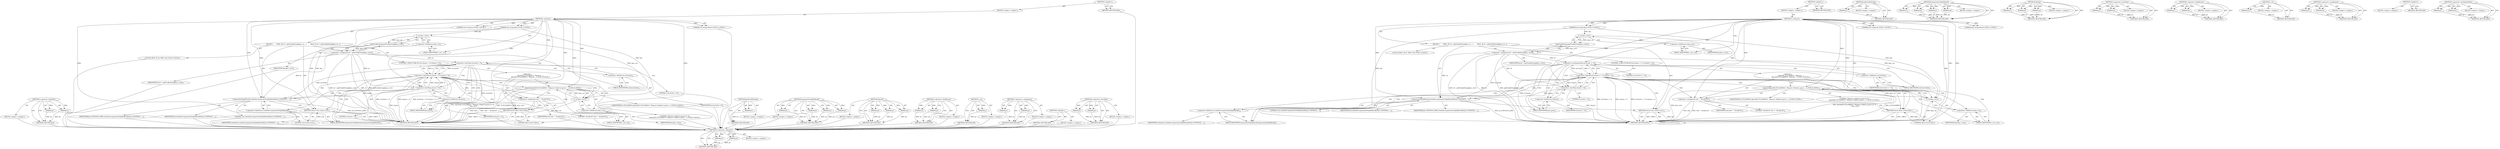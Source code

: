 digraph "&lt;operator&gt;.lessEqualsThan" {
vulnerable_100 [label=<(METHOD,&lt;operator&gt;.logicalOr)>];
vulnerable_101 [label=<(PARAM,p1)>];
vulnerable_102 [label=<(PARAM,p2)>];
vulnerable_103 [label=<(BLOCK,&lt;empty&gt;,&lt;empty&gt;)>];
vulnerable_104 [label=<(METHOD_RETURN,ANY)>];
vulnerable_6 [label=<(METHOD,&lt;global&gt;)<SUB>1</SUB>>];
vulnerable_7 [label=<(BLOCK,&lt;empty&gt;,&lt;empty&gt;)<SUB>1</SUB>>];
vulnerable_8 [label=<(METHOD,_continue)<SUB>1</SUB>>];
vulnerable_9 [label="<(PARAM,std::string key)<SUB>1</SUB>>"];
vulnerable_10 [label="<(PARAM,std::string &amp;)<SUB>1</SUB>>"];
vulnerable_11 [label="<(PARAM,std::string &amp;text)<SUB>1</SUB>>"];
vulnerable_12 [label=<(BLOCK,{
        PROC_ID id = getProcByString(key.c_st...,{
        PROC_ID id = getProcByString(key.c_st...)<SUB>2</SUB>>];
vulnerable_13 [label="<(LOCAL,PROC_ID id: PROC_ID)<SUB>3</SUB>>"];
vulnerable_14 [label=<(&lt;operator&gt;.assignment,id = getProcByString(key.c_str()))<SUB>3</SUB>>];
vulnerable_15 [label=<(IDENTIFIER,id,id = getProcByString(key.c_str()))<SUB>3</SUB>>];
vulnerable_16 [label=<(getProcByString,getProcByString(key.c_str()))<SUB>3</SUB>>];
vulnerable_17 [label=<(c_str,key.c_str())<SUB>3</SUB>>];
vulnerable_18 [label=<(&lt;operator&gt;.fieldAccess,key.c_str)<SUB>3</SUB>>];
vulnerable_19 [label=<(IDENTIFIER,key,key.c_str())<SUB>3</SUB>>];
vulnerable_20 [label=<(FIELD_IDENTIFIER,c_str,c_str)<SUB>3</SUB>>];
vulnerable_21 [label=<(CONTROL_STRUCTURE,IF,if (id.cluster &lt; 0 || id.proc &lt; 0))<SUB>4</SUB>>];
vulnerable_22 [label=<(&lt;operator&gt;.logicalOr,id.cluster &lt; 0 || id.proc &lt; 0)<SUB>4</SUB>>];
vulnerable_23 [label=<(&lt;operator&gt;.lessThan,id.cluster &lt; 0)<SUB>4</SUB>>];
vulnerable_24 [label=<(&lt;operator&gt;.fieldAccess,id.cluster)<SUB>4</SUB>>];
vulnerable_25 [label=<(IDENTIFIER,id,id.cluster &lt; 0)<SUB>4</SUB>>];
vulnerable_26 [label=<(FIELD_IDENTIFIER,cluster,cluster)<SUB>4</SUB>>];
vulnerable_27 [label=<(LITERAL,0,id.cluster &lt; 0)<SUB>4</SUB>>];
vulnerable_28 [label=<(&lt;operator&gt;.lessThan,id.proc &lt; 0)<SUB>4</SUB>>];
vulnerable_29 [label=<(&lt;operator&gt;.fieldAccess,id.proc)<SUB>4</SUB>>];
vulnerable_30 [label=<(IDENTIFIER,id,id.proc &lt; 0)<SUB>4</SUB>>];
vulnerable_31 [label=<(FIELD_IDENTIFIER,proc,proc)<SUB>4</SUB>>];
vulnerable_32 [label=<(LITERAL,0,id.proc &lt; 0)<SUB>4</SUB>>];
vulnerable_33 [label="<(BLOCK,{
                dprintf(D_FULLDEBUG, &quot;Remove:...,{
                dprintf(D_FULLDEBUG, &quot;Remove:...)<SUB>4</SUB>>"];
vulnerable_34 [label="<(dprintf,dprintf(D_FULLDEBUG, &quot;Remove: Failed to parse i...)<SUB>5</SUB>>"];
vulnerable_35 [label="<(IDENTIFIER,D_FULLDEBUG,dprintf(D_FULLDEBUG, &quot;Remove: Failed to parse i...)<SUB>5</SUB>>"];
vulnerable_36 [label="<(LITERAL,&quot;Remove: Failed to parse id: %s\n&quot;,dprintf(D_FULLDEBUG, &quot;Remove: Failed to parse i...)<SUB>5</SUB>>"];
vulnerable_37 [label=<(c_str,key.c_str())<SUB>5</SUB>>];
vulnerable_38 [label=<(&lt;operator&gt;.fieldAccess,key.c_str)<SUB>5</SUB>>];
vulnerable_39 [label=<(IDENTIFIER,key,key.c_str())<SUB>5</SUB>>];
vulnerable_40 [label=<(FIELD_IDENTIFIER,c_str,c_str)<SUB>5</SUB>>];
vulnerable_41 [label=<(&lt;operator&gt;.assignment,text = &quot;Invalid Id&quot;)<SUB>6</SUB>>];
vulnerable_42 [label=<(IDENTIFIER,text,text = &quot;Invalid Id&quot;)<SUB>6</SUB>>];
vulnerable_43 [label=<(LITERAL,&quot;Invalid Id&quot;,text = &quot;Invalid Id&quot;)<SUB>6</SUB>>];
vulnerable_44 [label=<(RETURN,return false;,return false;)<SUB>7</SUB>>];
vulnerable_45 [label=<(LITERAL,false,return false;)<SUB>7</SUB>>];
vulnerable_46 [label=<(enqueueActOnJobMyself,scheduler.enqueueActOnJobMyself(id,JA_CONTINUE_...)<SUB>10</SUB>>];
vulnerable_47 [label=<(&lt;operator&gt;.fieldAccess,scheduler.enqueueActOnJobMyself)<SUB>10</SUB>>];
vulnerable_48 [label=<(IDENTIFIER,scheduler,scheduler.enqueueActOnJobMyself(id,JA_CONTINUE_...)<SUB>10</SUB>>];
vulnerable_49 [label=<(FIELD_IDENTIFIER,enqueueActOnJobMyself,enqueueActOnJobMyself)<SUB>10</SUB>>];
vulnerable_50 [label=<(IDENTIFIER,id,scheduler.enqueueActOnJobMyself(id,JA_CONTINUE_...)<SUB>10</SUB>>];
vulnerable_51 [label=<(IDENTIFIER,JA_CONTINUE_JOBS,scheduler.enqueueActOnJobMyself(id,JA_CONTINUE_...)<SUB>10</SUB>>];
vulnerable_52 [label=<(LITERAL,true,scheduler.enqueueActOnJobMyself(id,JA_CONTINUE_...)<SUB>10</SUB>>];
vulnerable_53 [label=<(RETURN,return true;,return true;)<SUB>12</SUB>>];
vulnerable_54 [label=<(LITERAL,true,return true;)<SUB>12</SUB>>];
vulnerable_55 [label=<(METHOD_RETURN,ANY)<SUB>1</SUB>>];
vulnerable_57 [label=<(METHOD_RETURN,ANY)<SUB>1</SUB>>];
vulnerable_87 [label=<(METHOD,getProcByString)>];
vulnerable_88 [label=<(PARAM,p1)>];
vulnerable_89 [label=<(BLOCK,&lt;empty&gt;,&lt;empty&gt;)>];
vulnerable_90 [label=<(METHOD_RETURN,ANY)>];
vulnerable_116 [label=<(METHOD,enqueueActOnJobMyself)>];
vulnerable_117 [label=<(PARAM,p1)>];
vulnerable_118 [label=<(PARAM,p2)>];
vulnerable_119 [label=<(PARAM,p3)>];
vulnerable_120 [label=<(PARAM,p4)>];
vulnerable_121 [label=<(BLOCK,&lt;empty&gt;,&lt;empty&gt;)>];
vulnerable_122 [label=<(METHOD_RETURN,ANY)>];
vulnerable_110 [label=<(METHOD,dprintf)>];
vulnerable_111 [label=<(PARAM,p1)>];
vulnerable_112 [label=<(PARAM,p2)>];
vulnerable_113 [label=<(PARAM,p3)>];
vulnerable_114 [label=<(BLOCK,&lt;empty&gt;,&lt;empty&gt;)>];
vulnerable_115 [label=<(METHOD_RETURN,ANY)>];
vulnerable_95 [label=<(METHOD,&lt;operator&gt;.fieldAccess)>];
vulnerable_96 [label=<(PARAM,p1)>];
vulnerable_97 [label=<(PARAM,p2)>];
vulnerable_98 [label=<(BLOCK,&lt;empty&gt;,&lt;empty&gt;)>];
vulnerable_99 [label=<(METHOD_RETURN,ANY)>];
vulnerable_91 [label=<(METHOD,c_str)>];
vulnerable_92 [label=<(PARAM,p1)>];
vulnerable_93 [label=<(BLOCK,&lt;empty&gt;,&lt;empty&gt;)>];
vulnerable_94 [label=<(METHOD_RETURN,ANY)>];
vulnerable_82 [label=<(METHOD,&lt;operator&gt;.assignment)>];
vulnerable_83 [label=<(PARAM,p1)>];
vulnerable_84 [label=<(PARAM,p2)>];
vulnerable_85 [label=<(BLOCK,&lt;empty&gt;,&lt;empty&gt;)>];
vulnerable_86 [label=<(METHOD_RETURN,ANY)>];
vulnerable_76 [label=<(METHOD,&lt;global&gt;)<SUB>1</SUB>>];
vulnerable_77 [label=<(BLOCK,&lt;empty&gt;,&lt;empty&gt;)>];
vulnerable_78 [label=<(METHOD_RETURN,ANY)>];
vulnerable_105 [label=<(METHOD,&lt;operator&gt;.lessThan)>];
vulnerable_106 [label=<(PARAM,p1)>];
vulnerable_107 [label=<(PARAM,p2)>];
vulnerable_108 [label=<(BLOCK,&lt;empty&gt;,&lt;empty&gt;)>];
vulnerable_109 [label=<(METHOD_RETURN,ANY)>];
fixed_100 [label=<(METHOD,&lt;operator&gt;.logicalOr)>];
fixed_101 [label=<(PARAM,p1)>];
fixed_102 [label=<(PARAM,p2)>];
fixed_103 [label=<(BLOCK,&lt;empty&gt;,&lt;empty&gt;)>];
fixed_104 [label=<(METHOD_RETURN,ANY)>];
fixed_6 [label=<(METHOD,&lt;global&gt;)<SUB>1</SUB>>];
fixed_7 [label=<(BLOCK,&lt;empty&gt;,&lt;empty&gt;)<SUB>1</SUB>>];
fixed_8 [label=<(METHOD,_continue)<SUB>1</SUB>>];
fixed_9 [label="<(PARAM,std::string key)<SUB>1</SUB>>"];
fixed_10 [label="<(PARAM,std::string &amp;)<SUB>1</SUB>>"];
fixed_11 [label="<(PARAM,std::string &amp;text)<SUB>1</SUB>>"];
fixed_12 [label=<(BLOCK,{
        PROC_ID id = getProcByString(key.c_st...,{
        PROC_ID id = getProcByString(key.c_st...)<SUB>2</SUB>>];
fixed_13 [label="<(LOCAL,PROC_ID id: PROC_ID)<SUB>3</SUB>>"];
fixed_14 [label=<(&lt;operator&gt;.assignment,id = getProcByString(key.c_str()))<SUB>3</SUB>>];
fixed_15 [label=<(IDENTIFIER,id,id = getProcByString(key.c_str()))<SUB>3</SUB>>];
fixed_16 [label=<(getProcByString,getProcByString(key.c_str()))<SUB>3</SUB>>];
fixed_17 [label=<(c_str,key.c_str())<SUB>3</SUB>>];
fixed_18 [label=<(&lt;operator&gt;.fieldAccess,key.c_str)<SUB>3</SUB>>];
fixed_19 [label=<(IDENTIFIER,key,key.c_str())<SUB>3</SUB>>];
fixed_20 [label=<(FIELD_IDENTIFIER,c_str,c_str)<SUB>3</SUB>>];
fixed_21 [label=<(CONTROL_STRUCTURE,IF,if (id.cluster &lt;= 0 || id.proc &lt; 0))<SUB>4</SUB>>];
fixed_22 [label=<(&lt;operator&gt;.logicalOr,id.cluster &lt;= 0 || id.proc &lt; 0)<SUB>4</SUB>>];
fixed_23 [label=<(&lt;operator&gt;.lessEqualsThan,id.cluster &lt;= 0)<SUB>4</SUB>>];
fixed_24 [label=<(&lt;operator&gt;.fieldAccess,id.cluster)<SUB>4</SUB>>];
fixed_25 [label=<(IDENTIFIER,id,id.cluster &lt;= 0)<SUB>4</SUB>>];
fixed_26 [label=<(FIELD_IDENTIFIER,cluster,cluster)<SUB>4</SUB>>];
fixed_27 [label=<(LITERAL,0,id.cluster &lt;= 0)<SUB>4</SUB>>];
fixed_28 [label=<(&lt;operator&gt;.lessThan,id.proc &lt; 0)<SUB>4</SUB>>];
fixed_29 [label=<(&lt;operator&gt;.fieldAccess,id.proc)<SUB>4</SUB>>];
fixed_30 [label=<(IDENTIFIER,id,id.proc &lt; 0)<SUB>4</SUB>>];
fixed_31 [label=<(FIELD_IDENTIFIER,proc,proc)<SUB>4</SUB>>];
fixed_32 [label=<(LITERAL,0,id.proc &lt; 0)<SUB>4</SUB>>];
fixed_33 [label="<(BLOCK,{
                dprintf(D_FULLDEBUG, &quot;Remove:...,{
                dprintf(D_FULLDEBUG, &quot;Remove:...)<SUB>4</SUB>>"];
fixed_34 [label="<(dprintf,dprintf(D_FULLDEBUG, &quot;Remove: Failed to parse i...)<SUB>5</SUB>>"];
fixed_35 [label="<(IDENTIFIER,D_FULLDEBUG,dprintf(D_FULLDEBUG, &quot;Remove: Failed to parse i...)<SUB>5</SUB>>"];
fixed_36 [label="<(LITERAL,&quot;Remove: Failed to parse id: %s\n&quot;,dprintf(D_FULLDEBUG, &quot;Remove: Failed to parse i...)<SUB>5</SUB>>"];
fixed_37 [label=<(c_str,key.c_str())<SUB>5</SUB>>];
fixed_38 [label=<(&lt;operator&gt;.fieldAccess,key.c_str)<SUB>5</SUB>>];
fixed_39 [label=<(IDENTIFIER,key,key.c_str())<SUB>5</SUB>>];
fixed_40 [label=<(FIELD_IDENTIFIER,c_str,c_str)<SUB>5</SUB>>];
fixed_41 [label=<(&lt;operator&gt;.assignment,text = &quot;Invalid Id&quot;)<SUB>6</SUB>>];
fixed_42 [label=<(IDENTIFIER,text,text = &quot;Invalid Id&quot;)<SUB>6</SUB>>];
fixed_43 [label=<(LITERAL,&quot;Invalid Id&quot;,text = &quot;Invalid Id&quot;)<SUB>6</SUB>>];
fixed_44 [label=<(RETURN,return false;,return false;)<SUB>7</SUB>>];
fixed_45 [label=<(LITERAL,false,return false;)<SUB>7</SUB>>];
fixed_46 [label=<(enqueueActOnJobMyself,scheduler.enqueueActOnJobMyself(id,JA_CONTINUE_...)<SUB>10</SUB>>];
fixed_47 [label=<(&lt;operator&gt;.fieldAccess,scheduler.enqueueActOnJobMyself)<SUB>10</SUB>>];
fixed_48 [label=<(IDENTIFIER,scheduler,scheduler.enqueueActOnJobMyself(id,JA_CONTINUE_...)<SUB>10</SUB>>];
fixed_49 [label=<(FIELD_IDENTIFIER,enqueueActOnJobMyself,enqueueActOnJobMyself)<SUB>10</SUB>>];
fixed_50 [label=<(IDENTIFIER,id,scheduler.enqueueActOnJobMyself(id,JA_CONTINUE_...)<SUB>10</SUB>>];
fixed_51 [label=<(IDENTIFIER,JA_CONTINUE_JOBS,scheduler.enqueueActOnJobMyself(id,JA_CONTINUE_...)<SUB>10</SUB>>];
fixed_52 [label=<(LITERAL,true,scheduler.enqueueActOnJobMyself(id,JA_CONTINUE_...)<SUB>10</SUB>>];
fixed_53 [label=<(RETURN,return true;,return true;)<SUB>12</SUB>>];
fixed_54 [label=<(LITERAL,true,return true;)<SUB>12</SUB>>];
fixed_55 [label=<(METHOD_RETURN,ANY)<SUB>1</SUB>>];
fixed_57 [label=<(METHOD_RETURN,ANY)<SUB>1</SUB>>];
fixed_87 [label=<(METHOD,getProcByString)>];
fixed_88 [label=<(PARAM,p1)>];
fixed_89 [label=<(BLOCK,&lt;empty&gt;,&lt;empty&gt;)>];
fixed_90 [label=<(METHOD_RETURN,ANY)>];
fixed_121 [label=<(METHOD,enqueueActOnJobMyself)>];
fixed_122 [label=<(PARAM,p1)>];
fixed_123 [label=<(PARAM,p2)>];
fixed_124 [label=<(PARAM,p3)>];
fixed_125 [label=<(PARAM,p4)>];
fixed_126 [label=<(BLOCK,&lt;empty&gt;,&lt;empty&gt;)>];
fixed_127 [label=<(METHOD_RETURN,ANY)>];
fixed_115 [label=<(METHOD,dprintf)>];
fixed_116 [label=<(PARAM,p1)>];
fixed_117 [label=<(PARAM,p2)>];
fixed_118 [label=<(PARAM,p3)>];
fixed_119 [label=<(BLOCK,&lt;empty&gt;,&lt;empty&gt;)>];
fixed_120 [label=<(METHOD_RETURN,ANY)>];
fixed_110 [label=<(METHOD,&lt;operator&gt;.lessThan)>];
fixed_111 [label=<(PARAM,p1)>];
fixed_112 [label=<(PARAM,p2)>];
fixed_113 [label=<(BLOCK,&lt;empty&gt;,&lt;empty&gt;)>];
fixed_114 [label=<(METHOD_RETURN,ANY)>];
fixed_95 [label=<(METHOD,&lt;operator&gt;.fieldAccess)>];
fixed_96 [label=<(PARAM,p1)>];
fixed_97 [label=<(PARAM,p2)>];
fixed_98 [label=<(BLOCK,&lt;empty&gt;,&lt;empty&gt;)>];
fixed_99 [label=<(METHOD_RETURN,ANY)>];
fixed_91 [label=<(METHOD,c_str)>];
fixed_92 [label=<(PARAM,p1)>];
fixed_93 [label=<(BLOCK,&lt;empty&gt;,&lt;empty&gt;)>];
fixed_94 [label=<(METHOD_RETURN,ANY)>];
fixed_82 [label=<(METHOD,&lt;operator&gt;.assignment)>];
fixed_83 [label=<(PARAM,p1)>];
fixed_84 [label=<(PARAM,p2)>];
fixed_85 [label=<(BLOCK,&lt;empty&gt;,&lt;empty&gt;)>];
fixed_86 [label=<(METHOD_RETURN,ANY)>];
fixed_76 [label=<(METHOD,&lt;global&gt;)<SUB>1</SUB>>];
fixed_77 [label=<(BLOCK,&lt;empty&gt;,&lt;empty&gt;)>];
fixed_78 [label=<(METHOD_RETURN,ANY)>];
fixed_105 [label=<(METHOD,&lt;operator&gt;.lessEqualsThan)>];
fixed_106 [label=<(PARAM,p1)>];
fixed_107 [label=<(PARAM,p2)>];
fixed_108 [label=<(BLOCK,&lt;empty&gt;,&lt;empty&gt;)>];
fixed_109 [label=<(METHOD_RETURN,ANY)>];
vulnerable_100 -> vulnerable_101  [key=0, label="AST: "];
vulnerable_100 -> vulnerable_101  [key=1, label="DDG: "];
vulnerable_100 -> vulnerable_103  [key=0, label="AST: "];
vulnerable_100 -> vulnerable_102  [key=0, label="AST: "];
vulnerable_100 -> vulnerable_102  [key=1, label="DDG: "];
vulnerable_100 -> vulnerable_104  [key=0, label="AST: "];
vulnerable_100 -> vulnerable_104  [key=1, label="CFG: "];
vulnerable_101 -> vulnerable_104  [key=0, label="DDG: p1"];
vulnerable_102 -> vulnerable_104  [key=0, label="DDG: p2"];
vulnerable_103 -> fixed_100  [key=0];
vulnerable_104 -> fixed_100  [key=0];
vulnerable_6 -> vulnerable_7  [key=0, label="AST: "];
vulnerable_6 -> vulnerable_57  [key=0, label="AST: "];
vulnerable_6 -> vulnerable_57  [key=1, label="CFG: "];
vulnerable_7 -> vulnerable_8  [key=0, label="AST: "];
vulnerable_8 -> vulnerable_9  [key=0, label="AST: "];
vulnerable_8 -> vulnerable_9  [key=1, label="DDG: "];
vulnerable_8 -> vulnerable_10  [key=0, label="AST: "];
vulnerable_8 -> vulnerable_10  [key=1, label="DDG: "];
vulnerable_8 -> vulnerable_11  [key=0, label="AST: "];
vulnerable_8 -> vulnerable_11  [key=1, label="DDG: "];
vulnerable_8 -> vulnerable_12  [key=0, label="AST: "];
vulnerable_8 -> vulnerable_55  [key=0, label="AST: "];
vulnerable_8 -> vulnerable_20  [key=0, label="CFG: "];
vulnerable_8 -> vulnerable_53  [key=0, label="DDG: "];
vulnerable_8 -> vulnerable_46  [key=0, label="DDG: "];
vulnerable_8 -> vulnerable_54  [key=0, label="DDG: "];
vulnerable_8 -> vulnerable_41  [key=0, label="DDG: "];
vulnerable_8 -> vulnerable_44  [key=0, label="DDG: "];
vulnerable_8 -> vulnerable_23  [key=0, label="DDG: "];
vulnerable_8 -> vulnerable_28  [key=0, label="DDG: "];
vulnerable_8 -> vulnerable_34  [key=0, label="DDG: "];
vulnerable_8 -> vulnerable_45  [key=0, label="DDG: "];
vulnerable_9 -> vulnerable_55  [key=0, label="DDG: key"];
vulnerable_9 -> vulnerable_17  [key=0, label="DDG: key"];
vulnerable_9 -> vulnerable_37  [key=0, label="DDG: key"];
vulnerable_10 -> vulnerable_55  [key=0, label="DDG: "];
vulnerable_11 -> fixed_100  [key=0];
vulnerable_12 -> vulnerable_13  [key=0, label="AST: "];
vulnerable_12 -> vulnerable_14  [key=0, label="AST: "];
vulnerable_12 -> vulnerable_21  [key=0, label="AST: "];
vulnerable_12 -> vulnerable_46  [key=0, label="AST: "];
vulnerable_12 -> vulnerable_53  [key=0, label="AST: "];
vulnerable_13 -> fixed_100  [key=0];
vulnerable_14 -> vulnerable_15  [key=0, label="AST: "];
vulnerable_14 -> vulnerable_16  [key=0, label="AST: "];
vulnerable_14 -> vulnerable_26  [key=0, label="CFG: "];
vulnerable_14 -> vulnerable_55  [key=0, label="DDG: id"];
vulnerable_14 -> vulnerable_55  [key=1, label="DDG: getProcByString(key.c_str())"];
vulnerable_14 -> vulnerable_55  [key=2, label="DDG: id = getProcByString(key.c_str())"];
vulnerable_14 -> vulnerable_46  [key=0, label="DDG: id"];
vulnerable_14 -> vulnerable_23  [key=0, label="DDG: id"];
vulnerable_14 -> vulnerable_28  [key=0, label="DDG: id"];
vulnerable_15 -> fixed_100  [key=0];
vulnerable_16 -> vulnerable_17  [key=0, label="AST: "];
vulnerable_16 -> vulnerable_14  [key=0, label="CFG: "];
vulnerable_16 -> vulnerable_14  [key=1, label="DDG: key.c_str()"];
vulnerable_17 -> vulnerable_18  [key=0, label="AST: "];
vulnerable_17 -> vulnerable_16  [key=0, label="CFG: "];
vulnerable_17 -> vulnerable_16  [key=1, label="DDG: key.c_str"];
vulnerable_17 -> vulnerable_37  [key=0, label="DDG: key.c_str"];
vulnerable_18 -> vulnerable_19  [key=0, label="AST: "];
vulnerable_18 -> vulnerable_20  [key=0, label="AST: "];
vulnerable_18 -> vulnerable_17  [key=0, label="CFG: "];
vulnerable_19 -> fixed_100  [key=0];
vulnerable_20 -> vulnerable_18  [key=0, label="CFG: "];
vulnerable_21 -> vulnerable_22  [key=0, label="AST: "];
vulnerable_21 -> vulnerable_33  [key=0, label="AST: "];
vulnerable_22 -> vulnerable_23  [key=0, label="AST: "];
vulnerable_22 -> vulnerable_28  [key=0, label="AST: "];
vulnerable_22 -> vulnerable_40  [key=0, label="CFG: "];
vulnerable_22 -> vulnerable_40  [key=1, label="CDG: "];
vulnerable_22 -> vulnerable_49  [key=0, label="CFG: "];
vulnerable_22 -> vulnerable_49  [key=1, label="CDG: "];
vulnerable_22 -> vulnerable_55  [key=0, label="DDG: id.cluster &lt; 0"];
vulnerable_22 -> vulnerable_55  [key=1, label="DDG: id.proc &lt; 0"];
vulnerable_22 -> vulnerable_55  [key=2, label="DDG: id.cluster &lt; 0 || id.proc &lt; 0"];
vulnerable_22 -> vulnerable_47  [key=0, label="CDG: "];
vulnerable_22 -> vulnerable_34  [key=0, label="CDG: "];
vulnerable_22 -> vulnerable_37  [key=0, label="CDG: "];
vulnerable_22 -> vulnerable_46  [key=0, label="CDG: "];
vulnerable_22 -> vulnerable_53  [key=0, label="CDG: "];
vulnerable_22 -> vulnerable_38  [key=0, label="CDG: "];
vulnerable_22 -> vulnerable_41  [key=0, label="CDG: "];
vulnerable_22 -> vulnerable_44  [key=0, label="CDG: "];
vulnerable_23 -> vulnerable_24  [key=0, label="AST: "];
vulnerable_23 -> vulnerable_27  [key=0, label="AST: "];
vulnerable_23 -> vulnerable_22  [key=0, label="CFG: "];
vulnerable_23 -> vulnerable_22  [key=1, label="DDG: id.cluster"];
vulnerable_23 -> vulnerable_22  [key=2, label="DDG: 0"];
vulnerable_23 -> vulnerable_31  [key=0, label="CFG: "];
vulnerable_23 -> vulnerable_31  [key=1, label="CDG: "];
vulnerable_23 -> vulnerable_55  [key=0, label="DDG: id.cluster"];
vulnerable_23 -> vulnerable_46  [key=0, label="DDG: id.cluster"];
vulnerable_23 -> vulnerable_28  [key=0, label="CDG: "];
vulnerable_23 -> vulnerable_29  [key=0, label="CDG: "];
vulnerable_24 -> vulnerable_25  [key=0, label="AST: "];
vulnerable_24 -> vulnerable_26  [key=0, label="AST: "];
vulnerable_24 -> vulnerable_23  [key=0, label="CFG: "];
vulnerable_25 -> fixed_100  [key=0];
vulnerable_26 -> vulnerable_24  [key=0, label="CFG: "];
vulnerable_27 -> fixed_100  [key=0];
vulnerable_28 -> vulnerable_29  [key=0, label="AST: "];
vulnerable_28 -> vulnerable_32  [key=0, label="AST: "];
vulnerable_28 -> vulnerable_22  [key=0, label="CFG: "];
vulnerable_28 -> vulnerable_22  [key=1, label="DDG: id.proc"];
vulnerable_28 -> vulnerable_22  [key=2, label="DDG: 0"];
vulnerable_28 -> vulnerable_55  [key=0, label="DDG: id.proc"];
vulnerable_28 -> vulnerable_46  [key=0, label="DDG: id.proc"];
vulnerable_29 -> vulnerable_30  [key=0, label="AST: "];
vulnerable_29 -> vulnerable_31  [key=0, label="AST: "];
vulnerable_29 -> vulnerable_28  [key=0, label="CFG: "];
vulnerable_30 -> fixed_100  [key=0];
vulnerable_31 -> vulnerable_29  [key=0, label="CFG: "];
vulnerable_32 -> fixed_100  [key=0];
vulnerable_33 -> vulnerable_34  [key=0, label="AST: "];
vulnerable_33 -> vulnerable_41  [key=0, label="AST: "];
vulnerable_33 -> vulnerable_44  [key=0, label="AST: "];
vulnerable_34 -> vulnerable_35  [key=0, label="AST: "];
vulnerable_34 -> vulnerable_36  [key=0, label="AST: "];
vulnerable_34 -> vulnerable_37  [key=0, label="AST: "];
vulnerable_34 -> vulnerable_41  [key=0, label="CFG: "];
vulnerable_34 -> vulnerable_55  [key=0, label="DDG: key.c_str()"];
vulnerable_34 -> vulnerable_55  [key=1, label="DDG: dprintf(D_FULLDEBUG, &quot;Remove: Failed to parse id: %s\n&quot;, key.c_str())"];
vulnerable_34 -> vulnerable_55  [key=2, label="DDG: D_FULLDEBUG"];
vulnerable_35 -> fixed_100  [key=0];
vulnerable_36 -> fixed_100  [key=0];
vulnerable_37 -> vulnerable_38  [key=0, label="AST: "];
vulnerable_37 -> vulnerable_34  [key=0, label="CFG: "];
vulnerable_37 -> vulnerable_34  [key=1, label="DDG: key.c_str"];
vulnerable_37 -> vulnerable_55  [key=0, label="DDG: key.c_str"];
vulnerable_38 -> vulnerable_39  [key=0, label="AST: "];
vulnerable_38 -> vulnerable_40  [key=0, label="AST: "];
vulnerable_38 -> vulnerable_37  [key=0, label="CFG: "];
vulnerable_39 -> fixed_100  [key=0];
vulnerable_40 -> vulnerable_38  [key=0, label="CFG: "];
vulnerable_41 -> vulnerable_42  [key=0, label="AST: "];
vulnerable_41 -> vulnerable_43  [key=0, label="AST: "];
vulnerable_41 -> vulnerable_44  [key=0, label="CFG: "];
vulnerable_41 -> vulnerable_55  [key=0, label="DDG: text"];
vulnerable_41 -> vulnerable_55  [key=1, label="DDG: text = &quot;Invalid Id&quot;"];
vulnerable_42 -> fixed_100  [key=0];
vulnerable_43 -> fixed_100  [key=0];
vulnerable_44 -> vulnerable_45  [key=0, label="AST: "];
vulnerable_44 -> vulnerable_55  [key=0, label="CFG: "];
vulnerable_44 -> vulnerable_55  [key=1, label="DDG: &lt;RET&gt;"];
vulnerable_45 -> vulnerable_44  [key=0, label="DDG: false"];
vulnerable_46 -> vulnerable_47  [key=0, label="AST: "];
vulnerable_46 -> vulnerable_50  [key=0, label="AST: "];
vulnerable_46 -> vulnerable_51  [key=0, label="AST: "];
vulnerable_46 -> vulnerable_52  [key=0, label="AST: "];
vulnerable_46 -> vulnerable_53  [key=0, label="CFG: "];
vulnerable_46 -> vulnerable_55  [key=0, label="DDG: JA_CONTINUE_JOBS"];
vulnerable_47 -> vulnerable_48  [key=0, label="AST: "];
vulnerable_47 -> vulnerable_49  [key=0, label="AST: "];
vulnerable_47 -> vulnerable_46  [key=0, label="CFG: "];
vulnerable_48 -> fixed_100  [key=0];
vulnerable_49 -> vulnerable_47  [key=0, label="CFG: "];
vulnerable_50 -> fixed_100  [key=0];
vulnerable_51 -> fixed_100  [key=0];
vulnerable_52 -> fixed_100  [key=0];
vulnerable_53 -> vulnerable_54  [key=0, label="AST: "];
vulnerable_53 -> vulnerable_55  [key=0, label="CFG: "];
vulnerable_53 -> vulnerable_55  [key=1, label="DDG: &lt;RET&gt;"];
vulnerable_54 -> vulnerable_53  [key=0, label="DDG: true"];
vulnerable_55 -> fixed_100  [key=0];
vulnerable_57 -> fixed_100  [key=0];
vulnerable_87 -> vulnerable_88  [key=0, label="AST: "];
vulnerable_87 -> vulnerable_88  [key=1, label="DDG: "];
vulnerable_87 -> vulnerable_89  [key=0, label="AST: "];
vulnerable_87 -> vulnerable_90  [key=0, label="AST: "];
vulnerable_87 -> vulnerable_90  [key=1, label="CFG: "];
vulnerable_88 -> vulnerable_90  [key=0, label="DDG: p1"];
vulnerable_89 -> fixed_100  [key=0];
vulnerable_90 -> fixed_100  [key=0];
vulnerable_116 -> vulnerable_117  [key=0, label="AST: "];
vulnerable_116 -> vulnerable_117  [key=1, label="DDG: "];
vulnerable_116 -> vulnerable_121  [key=0, label="AST: "];
vulnerable_116 -> vulnerable_118  [key=0, label="AST: "];
vulnerable_116 -> vulnerable_118  [key=1, label="DDG: "];
vulnerable_116 -> vulnerable_122  [key=0, label="AST: "];
vulnerable_116 -> vulnerable_122  [key=1, label="CFG: "];
vulnerable_116 -> vulnerable_119  [key=0, label="AST: "];
vulnerable_116 -> vulnerable_119  [key=1, label="DDG: "];
vulnerable_116 -> vulnerable_120  [key=0, label="AST: "];
vulnerable_116 -> vulnerable_120  [key=1, label="DDG: "];
vulnerable_117 -> vulnerable_122  [key=0, label="DDG: p1"];
vulnerable_118 -> vulnerable_122  [key=0, label="DDG: p2"];
vulnerable_119 -> vulnerable_122  [key=0, label="DDG: p3"];
vulnerable_120 -> vulnerable_122  [key=0, label="DDG: p4"];
vulnerable_121 -> fixed_100  [key=0];
vulnerable_122 -> fixed_100  [key=0];
vulnerable_110 -> vulnerable_111  [key=0, label="AST: "];
vulnerable_110 -> vulnerable_111  [key=1, label="DDG: "];
vulnerable_110 -> vulnerable_114  [key=0, label="AST: "];
vulnerable_110 -> vulnerable_112  [key=0, label="AST: "];
vulnerable_110 -> vulnerable_112  [key=1, label="DDG: "];
vulnerable_110 -> vulnerable_115  [key=0, label="AST: "];
vulnerable_110 -> vulnerable_115  [key=1, label="CFG: "];
vulnerable_110 -> vulnerable_113  [key=0, label="AST: "];
vulnerable_110 -> vulnerable_113  [key=1, label="DDG: "];
vulnerable_111 -> vulnerable_115  [key=0, label="DDG: p1"];
vulnerable_112 -> vulnerable_115  [key=0, label="DDG: p2"];
vulnerable_113 -> vulnerable_115  [key=0, label="DDG: p3"];
vulnerable_114 -> fixed_100  [key=0];
vulnerable_115 -> fixed_100  [key=0];
vulnerable_95 -> vulnerable_96  [key=0, label="AST: "];
vulnerable_95 -> vulnerable_96  [key=1, label="DDG: "];
vulnerable_95 -> vulnerable_98  [key=0, label="AST: "];
vulnerable_95 -> vulnerable_97  [key=0, label="AST: "];
vulnerable_95 -> vulnerable_97  [key=1, label="DDG: "];
vulnerable_95 -> vulnerable_99  [key=0, label="AST: "];
vulnerable_95 -> vulnerable_99  [key=1, label="CFG: "];
vulnerable_96 -> vulnerable_99  [key=0, label="DDG: p1"];
vulnerable_97 -> vulnerable_99  [key=0, label="DDG: p2"];
vulnerable_98 -> fixed_100  [key=0];
vulnerable_99 -> fixed_100  [key=0];
vulnerable_91 -> vulnerable_92  [key=0, label="AST: "];
vulnerable_91 -> vulnerable_92  [key=1, label="DDG: "];
vulnerable_91 -> vulnerable_93  [key=0, label="AST: "];
vulnerable_91 -> vulnerable_94  [key=0, label="AST: "];
vulnerable_91 -> vulnerable_94  [key=1, label="CFG: "];
vulnerable_92 -> vulnerable_94  [key=0, label="DDG: p1"];
vulnerable_93 -> fixed_100  [key=0];
vulnerable_94 -> fixed_100  [key=0];
vulnerable_82 -> vulnerable_83  [key=0, label="AST: "];
vulnerable_82 -> vulnerable_83  [key=1, label="DDG: "];
vulnerable_82 -> vulnerable_85  [key=0, label="AST: "];
vulnerable_82 -> vulnerable_84  [key=0, label="AST: "];
vulnerable_82 -> vulnerable_84  [key=1, label="DDG: "];
vulnerable_82 -> vulnerable_86  [key=0, label="AST: "];
vulnerable_82 -> vulnerable_86  [key=1, label="CFG: "];
vulnerable_83 -> vulnerable_86  [key=0, label="DDG: p1"];
vulnerable_84 -> vulnerable_86  [key=0, label="DDG: p2"];
vulnerable_85 -> fixed_100  [key=0];
vulnerable_86 -> fixed_100  [key=0];
vulnerable_76 -> vulnerable_77  [key=0, label="AST: "];
vulnerable_76 -> vulnerable_78  [key=0, label="AST: "];
vulnerable_76 -> vulnerable_78  [key=1, label="CFG: "];
vulnerable_77 -> fixed_100  [key=0];
vulnerable_78 -> fixed_100  [key=0];
vulnerable_105 -> vulnerable_106  [key=0, label="AST: "];
vulnerable_105 -> vulnerable_106  [key=1, label="DDG: "];
vulnerable_105 -> vulnerable_108  [key=0, label="AST: "];
vulnerable_105 -> vulnerable_107  [key=0, label="AST: "];
vulnerable_105 -> vulnerable_107  [key=1, label="DDG: "];
vulnerable_105 -> vulnerable_109  [key=0, label="AST: "];
vulnerable_105 -> vulnerable_109  [key=1, label="CFG: "];
vulnerable_106 -> vulnerable_109  [key=0, label="DDG: p1"];
vulnerable_107 -> vulnerable_109  [key=0, label="DDG: p2"];
vulnerable_108 -> fixed_100  [key=0];
vulnerable_109 -> fixed_100  [key=0];
fixed_100 -> fixed_101  [key=0, label="AST: "];
fixed_100 -> fixed_101  [key=1, label="DDG: "];
fixed_100 -> fixed_103  [key=0, label="AST: "];
fixed_100 -> fixed_102  [key=0, label="AST: "];
fixed_100 -> fixed_102  [key=1, label="DDG: "];
fixed_100 -> fixed_104  [key=0, label="AST: "];
fixed_100 -> fixed_104  [key=1, label="CFG: "];
fixed_101 -> fixed_104  [key=0, label="DDG: p1"];
fixed_102 -> fixed_104  [key=0, label="DDG: p2"];
fixed_6 -> fixed_7  [key=0, label="AST: "];
fixed_6 -> fixed_57  [key=0, label="AST: "];
fixed_6 -> fixed_57  [key=1, label="CFG: "];
fixed_7 -> fixed_8  [key=0, label="AST: "];
fixed_8 -> fixed_9  [key=0, label="AST: "];
fixed_8 -> fixed_9  [key=1, label="DDG: "];
fixed_8 -> fixed_10  [key=0, label="AST: "];
fixed_8 -> fixed_10  [key=1, label="DDG: "];
fixed_8 -> fixed_11  [key=0, label="AST: "];
fixed_8 -> fixed_11  [key=1, label="DDG: "];
fixed_8 -> fixed_12  [key=0, label="AST: "];
fixed_8 -> fixed_55  [key=0, label="AST: "];
fixed_8 -> fixed_20  [key=0, label="CFG: "];
fixed_8 -> fixed_53  [key=0, label="DDG: "];
fixed_8 -> fixed_46  [key=0, label="DDG: "];
fixed_8 -> fixed_54  [key=0, label="DDG: "];
fixed_8 -> fixed_41  [key=0, label="DDG: "];
fixed_8 -> fixed_44  [key=0, label="DDG: "];
fixed_8 -> fixed_23  [key=0, label="DDG: "];
fixed_8 -> fixed_28  [key=0, label="DDG: "];
fixed_8 -> fixed_34  [key=0, label="DDG: "];
fixed_8 -> fixed_45  [key=0, label="DDG: "];
fixed_9 -> fixed_55  [key=0, label="DDG: key"];
fixed_9 -> fixed_17  [key=0, label="DDG: key"];
fixed_9 -> fixed_37  [key=0, label="DDG: key"];
fixed_10 -> fixed_55  [key=0, label="DDG: "];
fixed_12 -> fixed_13  [key=0, label="AST: "];
fixed_12 -> fixed_14  [key=0, label="AST: "];
fixed_12 -> fixed_21  [key=0, label="AST: "];
fixed_12 -> fixed_46  [key=0, label="AST: "];
fixed_12 -> fixed_53  [key=0, label="AST: "];
fixed_14 -> fixed_15  [key=0, label="AST: "];
fixed_14 -> fixed_16  [key=0, label="AST: "];
fixed_14 -> fixed_26  [key=0, label="CFG: "];
fixed_14 -> fixed_55  [key=0, label="DDG: id"];
fixed_14 -> fixed_55  [key=1, label="DDG: getProcByString(key.c_str())"];
fixed_14 -> fixed_55  [key=2, label="DDG: id = getProcByString(key.c_str())"];
fixed_14 -> fixed_46  [key=0, label="DDG: id"];
fixed_14 -> fixed_23  [key=0, label="DDG: id"];
fixed_14 -> fixed_28  [key=0, label="DDG: id"];
fixed_16 -> fixed_17  [key=0, label="AST: "];
fixed_16 -> fixed_14  [key=0, label="CFG: "];
fixed_16 -> fixed_14  [key=1, label="DDG: key.c_str()"];
fixed_17 -> fixed_18  [key=0, label="AST: "];
fixed_17 -> fixed_16  [key=0, label="CFG: "];
fixed_17 -> fixed_16  [key=1, label="DDG: key.c_str"];
fixed_17 -> fixed_37  [key=0, label="DDG: key.c_str"];
fixed_18 -> fixed_19  [key=0, label="AST: "];
fixed_18 -> fixed_20  [key=0, label="AST: "];
fixed_18 -> fixed_17  [key=0, label="CFG: "];
fixed_20 -> fixed_18  [key=0, label="CFG: "];
fixed_21 -> fixed_22  [key=0, label="AST: "];
fixed_21 -> fixed_33  [key=0, label="AST: "];
fixed_22 -> fixed_23  [key=0, label="AST: "];
fixed_22 -> fixed_28  [key=0, label="AST: "];
fixed_22 -> fixed_40  [key=0, label="CFG: "];
fixed_22 -> fixed_40  [key=1, label="CDG: "];
fixed_22 -> fixed_49  [key=0, label="CFG: "];
fixed_22 -> fixed_49  [key=1, label="CDG: "];
fixed_22 -> fixed_55  [key=0, label="DDG: id.cluster &lt;= 0"];
fixed_22 -> fixed_55  [key=1, label="DDG: id.proc &lt; 0"];
fixed_22 -> fixed_55  [key=2, label="DDG: id.cluster &lt;= 0 || id.proc &lt; 0"];
fixed_22 -> fixed_47  [key=0, label="CDG: "];
fixed_22 -> fixed_34  [key=0, label="CDG: "];
fixed_22 -> fixed_37  [key=0, label="CDG: "];
fixed_22 -> fixed_46  [key=0, label="CDG: "];
fixed_22 -> fixed_53  [key=0, label="CDG: "];
fixed_22 -> fixed_38  [key=0, label="CDG: "];
fixed_22 -> fixed_41  [key=0, label="CDG: "];
fixed_22 -> fixed_44  [key=0, label="CDG: "];
fixed_23 -> fixed_24  [key=0, label="AST: "];
fixed_23 -> fixed_27  [key=0, label="AST: "];
fixed_23 -> fixed_22  [key=0, label="CFG: "];
fixed_23 -> fixed_22  [key=1, label="DDG: id.cluster"];
fixed_23 -> fixed_22  [key=2, label="DDG: 0"];
fixed_23 -> fixed_31  [key=0, label="CFG: "];
fixed_23 -> fixed_31  [key=1, label="CDG: "];
fixed_23 -> fixed_55  [key=0, label="DDG: id.cluster"];
fixed_23 -> fixed_46  [key=0, label="DDG: id.cluster"];
fixed_23 -> fixed_28  [key=0, label="CDG: "];
fixed_23 -> fixed_29  [key=0, label="CDG: "];
fixed_24 -> fixed_25  [key=0, label="AST: "];
fixed_24 -> fixed_26  [key=0, label="AST: "];
fixed_24 -> fixed_23  [key=0, label="CFG: "];
fixed_26 -> fixed_24  [key=0, label="CFG: "];
fixed_28 -> fixed_29  [key=0, label="AST: "];
fixed_28 -> fixed_32  [key=0, label="AST: "];
fixed_28 -> fixed_22  [key=0, label="CFG: "];
fixed_28 -> fixed_22  [key=1, label="DDG: id.proc"];
fixed_28 -> fixed_22  [key=2, label="DDG: 0"];
fixed_28 -> fixed_55  [key=0, label="DDG: id.proc"];
fixed_28 -> fixed_46  [key=0, label="DDG: id.proc"];
fixed_29 -> fixed_30  [key=0, label="AST: "];
fixed_29 -> fixed_31  [key=0, label="AST: "];
fixed_29 -> fixed_28  [key=0, label="CFG: "];
fixed_31 -> fixed_29  [key=0, label="CFG: "];
fixed_33 -> fixed_34  [key=0, label="AST: "];
fixed_33 -> fixed_41  [key=0, label="AST: "];
fixed_33 -> fixed_44  [key=0, label="AST: "];
fixed_34 -> fixed_35  [key=0, label="AST: "];
fixed_34 -> fixed_36  [key=0, label="AST: "];
fixed_34 -> fixed_37  [key=0, label="AST: "];
fixed_34 -> fixed_41  [key=0, label="CFG: "];
fixed_34 -> fixed_55  [key=0, label="DDG: key.c_str()"];
fixed_34 -> fixed_55  [key=1, label="DDG: dprintf(D_FULLDEBUG, &quot;Remove: Failed to parse id: %s\n&quot;, key.c_str())"];
fixed_34 -> fixed_55  [key=2, label="DDG: D_FULLDEBUG"];
fixed_37 -> fixed_38  [key=0, label="AST: "];
fixed_37 -> fixed_34  [key=0, label="CFG: "];
fixed_37 -> fixed_34  [key=1, label="DDG: key.c_str"];
fixed_37 -> fixed_55  [key=0, label="DDG: key.c_str"];
fixed_38 -> fixed_39  [key=0, label="AST: "];
fixed_38 -> fixed_40  [key=0, label="AST: "];
fixed_38 -> fixed_37  [key=0, label="CFG: "];
fixed_40 -> fixed_38  [key=0, label="CFG: "];
fixed_41 -> fixed_42  [key=0, label="AST: "];
fixed_41 -> fixed_43  [key=0, label="AST: "];
fixed_41 -> fixed_44  [key=0, label="CFG: "];
fixed_41 -> fixed_55  [key=0, label="DDG: text"];
fixed_41 -> fixed_55  [key=1, label="DDG: text = &quot;Invalid Id&quot;"];
fixed_44 -> fixed_45  [key=0, label="AST: "];
fixed_44 -> fixed_55  [key=0, label="CFG: "];
fixed_44 -> fixed_55  [key=1, label="DDG: &lt;RET&gt;"];
fixed_45 -> fixed_44  [key=0, label="DDG: false"];
fixed_46 -> fixed_47  [key=0, label="AST: "];
fixed_46 -> fixed_50  [key=0, label="AST: "];
fixed_46 -> fixed_51  [key=0, label="AST: "];
fixed_46 -> fixed_52  [key=0, label="AST: "];
fixed_46 -> fixed_53  [key=0, label="CFG: "];
fixed_46 -> fixed_55  [key=0, label="DDG: JA_CONTINUE_JOBS"];
fixed_47 -> fixed_48  [key=0, label="AST: "];
fixed_47 -> fixed_49  [key=0, label="AST: "];
fixed_47 -> fixed_46  [key=0, label="CFG: "];
fixed_49 -> fixed_47  [key=0, label="CFG: "];
fixed_53 -> fixed_54  [key=0, label="AST: "];
fixed_53 -> fixed_55  [key=0, label="CFG: "];
fixed_53 -> fixed_55  [key=1, label="DDG: &lt;RET&gt;"];
fixed_54 -> fixed_53  [key=0, label="DDG: true"];
fixed_87 -> fixed_88  [key=0, label="AST: "];
fixed_87 -> fixed_88  [key=1, label="DDG: "];
fixed_87 -> fixed_89  [key=0, label="AST: "];
fixed_87 -> fixed_90  [key=0, label="AST: "];
fixed_87 -> fixed_90  [key=1, label="CFG: "];
fixed_88 -> fixed_90  [key=0, label="DDG: p1"];
fixed_121 -> fixed_122  [key=0, label="AST: "];
fixed_121 -> fixed_122  [key=1, label="DDG: "];
fixed_121 -> fixed_126  [key=0, label="AST: "];
fixed_121 -> fixed_123  [key=0, label="AST: "];
fixed_121 -> fixed_123  [key=1, label="DDG: "];
fixed_121 -> fixed_127  [key=0, label="AST: "];
fixed_121 -> fixed_127  [key=1, label="CFG: "];
fixed_121 -> fixed_124  [key=0, label="AST: "];
fixed_121 -> fixed_124  [key=1, label="DDG: "];
fixed_121 -> fixed_125  [key=0, label="AST: "];
fixed_121 -> fixed_125  [key=1, label="DDG: "];
fixed_122 -> fixed_127  [key=0, label="DDG: p1"];
fixed_123 -> fixed_127  [key=0, label="DDG: p2"];
fixed_124 -> fixed_127  [key=0, label="DDG: p3"];
fixed_125 -> fixed_127  [key=0, label="DDG: p4"];
fixed_115 -> fixed_116  [key=0, label="AST: "];
fixed_115 -> fixed_116  [key=1, label="DDG: "];
fixed_115 -> fixed_119  [key=0, label="AST: "];
fixed_115 -> fixed_117  [key=0, label="AST: "];
fixed_115 -> fixed_117  [key=1, label="DDG: "];
fixed_115 -> fixed_120  [key=0, label="AST: "];
fixed_115 -> fixed_120  [key=1, label="CFG: "];
fixed_115 -> fixed_118  [key=0, label="AST: "];
fixed_115 -> fixed_118  [key=1, label="DDG: "];
fixed_116 -> fixed_120  [key=0, label="DDG: p1"];
fixed_117 -> fixed_120  [key=0, label="DDG: p2"];
fixed_118 -> fixed_120  [key=0, label="DDG: p3"];
fixed_110 -> fixed_111  [key=0, label="AST: "];
fixed_110 -> fixed_111  [key=1, label="DDG: "];
fixed_110 -> fixed_113  [key=0, label="AST: "];
fixed_110 -> fixed_112  [key=0, label="AST: "];
fixed_110 -> fixed_112  [key=1, label="DDG: "];
fixed_110 -> fixed_114  [key=0, label="AST: "];
fixed_110 -> fixed_114  [key=1, label="CFG: "];
fixed_111 -> fixed_114  [key=0, label="DDG: p1"];
fixed_112 -> fixed_114  [key=0, label="DDG: p2"];
fixed_95 -> fixed_96  [key=0, label="AST: "];
fixed_95 -> fixed_96  [key=1, label="DDG: "];
fixed_95 -> fixed_98  [key=0, label="AST: "];
fixed_95 -> fixed_97  [key=0, label="AST: "];
fixed_95 -> fixed_97  [key=1, label="DDG: "];
fixed_95 -> fixed_99  [key=0, label="AST: "];
fixed_95 -> fixed_99  [key=1, label="CFG: "];
fixed_96 -> fixed_99  [key=0, label="DDG: p1"];
fixed_97 -> fixed_99  [key=0, label="DDG: p2"];
fixed_91 -> fixed_92  [key=0, label="AST: "];
fixed_91 -> fixed_92  [key=1, label="DDG: "];
fixed_91 -> fixed_93  [key=0, label="AST: "];
fixed_91 -> fixed_94  [key=0, label="AST: "];
fixed_91 -> fixed_94  [key=1, label="CFG: "];
fixed_92 -> fixed_94  [key=0, label="DDG: p1"];
fixed_82 -> fixed_83  [key=0, label="AST: "];
fixed_82 -> fixed_83  [key=1, label="DDG: "];
fixed_82 -> fixed_85  [key=0, label="AST: "];
fixed_82 -> fixed_84  [key=0, label="AST: "];
fixed_82 -> fixed_84  [key=1, label="DDG: "];
fixed_82 -> fixed_86  [key=0, label="AST: "];
fixed_82 -> fixed_86  [key=1, label="CFG: "];
fixed_83 -> fixed_86  [key=0, label="DDG: p1"];
fixed_84 -> fixed_86  [key=0, label="DDG: p2"];
fixed_76 -> fixed_77  [key=0, label="AST: "];
fixed_76 -> fixed_78  [key=0, label="AST: "];
fixed_76 -> fixed_78  [key=1, label="CFG: "];
fixed_105 -> fixed_106  [key=0, label="AST: "];
fixed_105 -> fixed_106  [key=1, label="DDG: "];
fixed_105 -> fixed_108  [key=0, label="AST: "];
fixed_105 -> fixed_107  [key=0, label="AST: "];
fixed_105 -> fixed_107  [key=1, label="DDG: "];
fixed_105 -> fixed_109  [key=0, label="AST: "];
fixed_105 -> fixed_109  [key=1, label="CFG: "];
fixed_106 -> fixed_109  [key=0, label="DDG: p1"];
fixed_107 -> fixed_109  [key=0, label="DDG: p2"];
}
